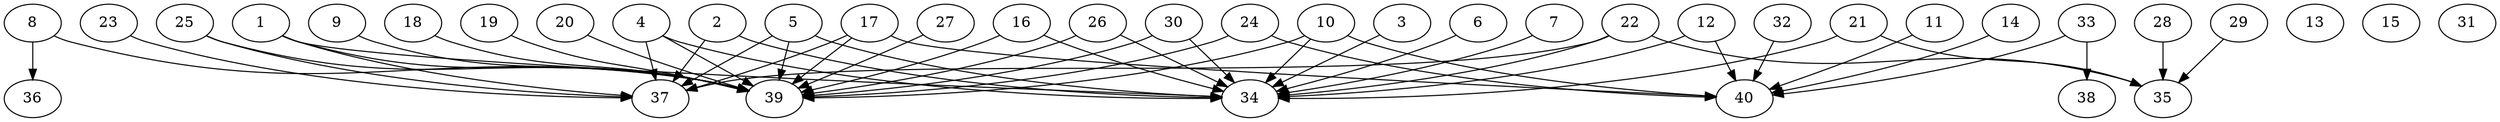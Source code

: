 // DAG automatically generated by daggen at Thu Oct  3 14:06:49 2019
// ./daggen --dot -n 40 --ccr 0.4 --fat 0.9 --regular 0.5 --density 0.5 --mindata 5242880 --maxdata 52428800 
digraph G {
  1 [size="71920640", alpha="0.02", expect_size="28768256"] 
  1 -> 34 [size ="28768256"]
  1 -> 37 [size ="28768256"]
  1 -> 39 [size ="28768256"]
  2 [size="36083200", alpha="0.08", expect_size="14433280"] 
  2 -> 34 [size ="14433280"]
  2 -> 37 [size ="14433280"]
  3 [size="72046080", alpha="0.11", expect_size="28818432"] 
  3 -> 34 [size ="28818432"]
  4 [size="106928640", alpha="0.14", expect_size="42771456"] 
  4 -> 34 [size ="42771456"]
  4 -> 37 [size ="42771456"]
  4 -> 39 [size ="42771456"]
  5 [size="23301120", alpha="0.09", expect_size="9320448"] 
  5 -> 34 [size ="9320448"]
  5 -> 37 [size ="9320448"]
  5 -> 39 [size ="9320448"]
  6 [size="90808320", alpha="0.06", expect_size="36323328"] 
  6 -> 34 [size ="36323328"]
  7 [size="21783040", alpha="0.20", expect_size="8713216"] 
  7 -> 34 [size ="8713216"]
  8 [size="112506880", alpha="0.02", expect_size="45002752"] 
  8 -> 36 [size ="45002752"]
  8 -> 39 [size ="45002752"]
  9 [size="84375040", alpha="0.06", expect_size="33750016"] 
  9 -> 39 [size ="33750016"]
  10 [size="125824000", alpha="0.01", expect_size="50329600"] 
  10 -> 34 [size ="50329600"]
  10 -> 39 [size ="50329600"]
  10 -> 40 [size ="50329600"]
  11 [size="91473920", alpha="0.04", expect_size="36589568"] 
  11 -> 40 [size ="36589568"]
  12 [size="104773120", alpha="0.00", expect_size="41909248"] 
  12 -> 34 [size ="41909248"]
  12 -> 40 [size ="41909248"]
  13 [size="35166720", alpha="0.17", expect_size="14066688"] 
  14 [size="97582080", alpha="0.03", expect_size="39032832"] 
  14 -> 40 [size ="39032832"]
  15 [size="61268480", alpha="0.19", expect_size="24507392"] 
  16 [size="115650560", alpha="0.14", expect_size="46260224"] 
  16 -> 34 [size ="46260224"]
  16 -> 39 [size ="46260224"]
  17 [size="33318400", alpha="0.12", expect_size="13327360"] 
  17 -> 37 [size ="13327360"]
  17 -> 39 [size ="13327360"]
  17 -> 40 [size ="13327360"]
  18 [size="32673280", alpha="0.00", expect_size="13069312"] 
  18 -> 39 [size ="13069312"]
  19 [size="43568640", alpha="0.08", expect_size="17427456"] 
  19 -> 39 [size ="17427456"]
  20 [size="77703680", alpha="0.04", expect_size="31081472"] 
  20 -> 39 [size ="31081472"]
  21 [size="82193920", alpha="0.10", expect_size="32877568"] 
  21 -> 34 [size ="32877568"]
  21 -> 35 [size ="32877568"]
  22 [size="103715840", alpha="0.20", expect_size="41486336"] 
  22 -> 34 [size ="41486336"]
  22 -> 35 [size ="41486336"]
  22 -> 37 [size ="41486336"]
  23 [size="104399360", alpha="0.20", expect_size="41759744"] 
  23 -> 37 [size ="41759744"]
  24 [size="87559680", alpha="0.16", expect_size="35023872"] 
  24 -> 39 [size ="35023872"]
  24 -> 40 [size ="35023872"]
  25 [size="105879040", alpha="0.13", expect_size="42351616"] 
  25 -> 37 [size ="42351616"]
  25 -> 39 [size ="42351616"]
  26 [size="101998080", alpha="0.04", expect_size="40799232"] 
  26 -> 34 [size ="40799232"]
  26 -> 39 [size ="40799232"]
  27 [size="67952640", alpha="0.16", expect_size="27181056"] 
  27 -> 39 [size ="27181056"]
  28 [size="21808640", alpha="0.05", expect_size="8723456"] 
  28 -> 35 [size ="8723456"]
  29 [size="23557120", alpha="0.06", expect_size="9422848"] 
  29 -> 35 [size ="9422848"]
  30 [size="67878400", alpha="0.07", expect_size="27151360"] 
  30 -> 34 [size ="27151360"]
  30 -> 39 [size ="27151360"]
  31 [size="89251840", alpha="0.00", expect_size="35700736"] 
  32 [size="28526080", alpha="0.09", expect_size="11410432"] 
  32 -> 40 [size ="11410432"]
  33 [size="26647040", alpha="0.02", expect_size="10658816"] 
  33 -> 38 [size ="10658816"]
  33 -> 40 [size ="10658816"]
  34 [size="24586240", alpha="0.10", expect_size="9834496"] 
  35 [size="116170240", alpha="0.05", expect_size="46468096"] 
  36 [size="75663360", alpha="0.18", expect_size="30265344"] 
  37 [size="98734080", alpha="0.14", expect_size="39493632"] 
  38 [size="76090880", alpha="0.13", expect_size="30436352"] 
  39 [size="107141120", alpha="0.18", expect_size="42856448"] 
  40 [size="27223040", alpha="0.13", expect_size="10889216"] 
}
